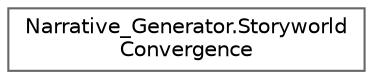 digraph "Graphical Class Hierarchy"
{
 // LATEX_PDF_SIZE
  bgcolor="transparent";
  edge [fontname=Helvetica,fontsize=10,labelfontname=Helvetica,labelfontsize=10];
  node [fontname=Helvetica,fontsize=10,shape=box,height=0.2,width=0.4];
  rankdir="LR";
  Node0 [label="Narrative_Generator.Storyworld\lConvergence",height=0.2,width=0.4,color="grey40", fillcolor="white", style="filled",URL="$class_narrative___generator_1_1_storyworld_convergence.html",tooltip="A class that implements the process of performing an action at all its stages: planning,..."];
}
